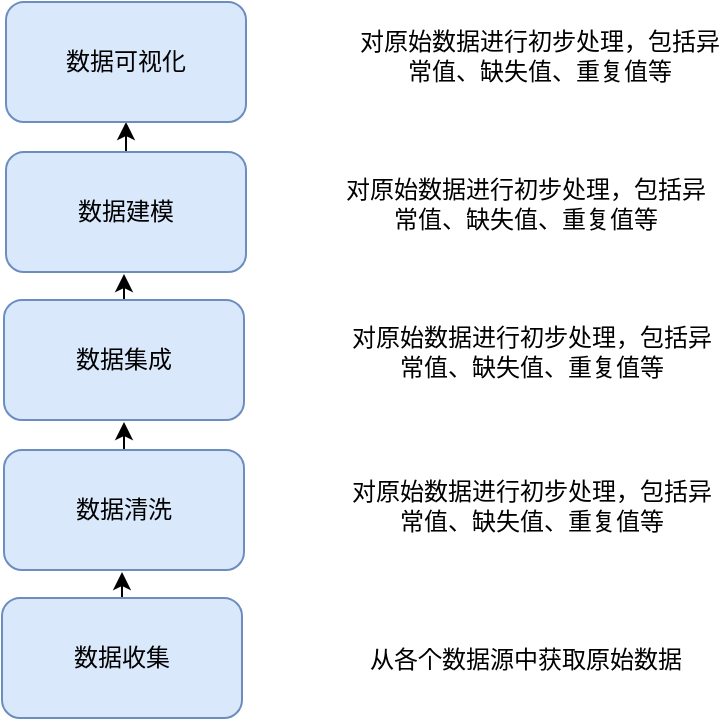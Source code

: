 <mxfile version="21.6.9" type="github" pages="4">
  <diagram id="zmx1VQAuATt32wcFkj91" name="BI流程">
    <mxGraphModel dx="851" dy="539" grid="0" gridSize="10" guides="1" tooltips="1" connect="1" arrows="1" fold="1" page="1" pageScale="1" pageWidth="827" pageHeight="1169" math="0" shadow="0">
      <root>
        <mxCell id="0" />
        <mxCell id="1" parent="0" />
        <mxCell id="rDVuCcIxZSyjFRRHxwcq-9" style="edgeStyle=orthogonalEdgeStyle;rounded=0;orthogonalLoop=1;jettySize=auto;html=1;exitX=0.5;exitY=0;exitDx=0;exitDy=0;" parent="1" source="rDVuCcIxZSyjFRRHxwcq-1" edge="1">
          <mxGeometry relative="1" as="geometry">
            <mxPoint x="236" y="363" as="targetPoint" />
          </mxGeometry>
        </mxCell>
        <mxCell id="rDVuCcIxZSyjFRRHxwcq-1" value="数据收集" style="rounded=1;whiteSpace=wrap;html=1;fillColor=#dae8fc;strokeColor=#6c8ebf;" parent="1" vertex="1">
          <mxGeometry x="176" y="376" width="120" height="60" as="geometry" />
        </mxCell>
        <mxCell id="rDVuCcIxZSyjFRRHxwcq-10" style="edgeStyle=orthogonalEdgeStyle;rounded=0;orthogonalLoop=1;jettySize=auto;html=1;exitX=0.5;exitY=0;exitDx=0;exitDy=0;" parent="1" source="rDVuCcIxZSyjFRRHxwcq-3" edge="1">
          <mxGeometry relative="1" as="geometry">
            <mxPoint x="237" y="288" as="targetPoint" />
          </mxGeometry>
        </mxCell>
        <mxCell id="rDVuCcIxZSyjFRRHxwcq-3" value="数据清洗" style="rounded=1;whiteSpace=wrap;html=1;fillColor=#dae8fc;strokeColor=#6c8ebf;" parent="1" vertex="1">
          <mxGeometry x="177" y="302" width="120" height="60" as="geometry" />
        </mxCell>
        <mxCell id="rDVuCcIxZSyjFRRHxwcq-11" style="edgeStyle=orthogonalEdgeStyle;rounded=0;orthogonalLoop=1;jettySize=auto;html=1;exitX=0.5;exitY=0;exitDx=0;exitDy=0;" parent="1" source="rDVuCcIxZSyjFRRHxwcq-4" edge="1">
          <mxGeometry relative="1" as="geometry">
            <mxPoint x="237" y="214" as="targetPoint" />
          </mxGeometry>
        </mxCell>
        <mxCell id="rDVuCcIxZSyjFRRHxwcq-4" value="数据集成" style="rounded=1;whiteSpace=wrap;html=1;fillColor=#dae8fc;strokeColor=#6c8ebf;" parent="1" vertex="1">
          <mxGeometry x="177" y="227" width="120" height="60" as="geometry" />
        </mxCell>
        <mxCell id="rDVuCcIxZSyjFRRHxwcq-12" style="edgeStyle=orthogonalEdgeStyle;rounded=0;orthogonalLoop=1;jettySize=auto;html=1;exitX=0.5;exitY=0;exitDx=0;exitDy=0;entryX=0.5;entryY=1;entryDx=0;entryDy=0;" parent="1" source="rDVuCcIxZSyjFRRHxwcq-5" target="rDVuCcIxZSyjFRRHxwcq-7" edge="1">
          <mxGeometry relative="1" as="geometry" />
        </mxCell>
        <mxCell id="rDVuCcIxZSyjFRRHxwcq-5" value="数据建模" style="rounded=1;whiteSpace=wrap;html=1;fillColor=#dae8fc;strokeColor=#6c8ebf;" parent="1" vertex="1">
          <mxGeometry x="178" y="153" width="120" height="60" as="geometry" />
        </mxCell>
        <mxCell id="rDVuCcIxZSyjFRRHxwcq-7" value="数据可视化" style="rounded=1;whiteSpace=wrap;html=1;fillColor=#dae8fc;strokeColor=#6c8ebf;" parent="1" vertex="1">
          <mxGeometry x="178" y="78" width="120" height="60" as="geometry" />
        </mxCell>
        <mxCell id="rDVuCcIxZSyjFRRHxwcq-13" value="从各个数据源中获取原始数据" style="text;html=1;strokeColor=none;fillColor=none;align=center;verticalAlign=middle;whiteSpace=wrap;rounded=0;" parent="1" vertex="1">
          <mxGeometry x="346" y="391" width="184" height="32" as="geometry" />
        </mxCell>
        <mxCell id="rDVuCcIxZSyjFRRHxwcq-14" value="对原始数据进行初步处理，包括异常值、缺失值、重复值等" style="text;html=1;strokeColor=none;fillColor=none;align=center;verticalAlign=middle;whiteSpace=wrap;rounded=0;" parent="1" vertex="1">
          <mxGeometry x="349" y="314" width="184" height="32" as="geometry" />
        </mxCell>
        <mxCell id="rDVuCcIxZSyjFRRHxwcq-15" value="对原始数据进行初步处理，包括异常值、缺失值、重复值等" style="text;html=1;strokeColor=none;fillColor=none;align=center;verticalAlign=middle;whiteSpace=wrap;rounded=0;" parent="1" vertex="1">
          <mxGeometry x="349" y="237" width="184" height="32" as="geometry" />
        </mxCell>
        <mxCell id="rDVuCcIxZSyjFRRHxwcq-16" value="对原始数据进行初步处理，包括异常值、缺失值、重复值等" style="text;html=1;strokeColor=none;fillColor=none;align=center;verticalAlign=middle;whiteSpace=wrap;rounded=0;" parent="1" vertex="1">
          <mxGeometry x="346" y="163" width="184" height="32" as="geometry" />
        </mxCell>
        <mxCell id="rDVuCcIxZSyjFRRHxwcq-17" value="对原始数据进行初步处理，包括异常值、缺失值、重复值等" style="text;html=1;strokeColor=none;fillColor=none;align=center;verticalAlign=middle;whiteSpace=wrap;rounded=0;" parent="1" vertex="1">
          <mxGeometry x="353" y="89" width="184" height="32" as="geometry" />
        </mxCell>
      </root>
    </mxGraphModel>
  </diagram>
  <diagram id="xNhlrNjg6j5mtNs9Z3YC" name="BI分层架构">
    <mxGraphModel dx="851" dy="539" grid="0" gridSize="10" guides="1" tooltips="1" connect="1" arrows="1" fold="1" page="1" pageScale="1" pageWidth="827" pageHeight="1169" math="0" shadow="0">
      <root>
        <mxCell id="0" />
        <mxCell id="1" parent="0" />
        <mxCell id="7d8zp5YQBv8TgM-_PzjD-3" value="" style="rounded=0;whiteSpace=wrap;html=1;" parent="1" vertex="1">
          <mxGeometry x="200" y="147" width="326" height="245" as="geometry" />
        </mxCell>
        <mxCell id="7d8zp5YQBv8TgM-_PzjD-25" value="" style="rounded=0;whiteSpace=wrap;html=1;fillColor=#dae8fc;strokeColor=#6c8ebf;" parent="1" vertex="1">
          <mxGeometry x="375" y="179" width="64" height="155" as="geometry" />
        </mxCell>
        <mxCell id="7d8zp5YQBv8TgM-_PzjD-24" style="edgeStyle=orthogonalEdgeStyle;rounded=0;orthogonalLoop=1;jettySize=auto;html=1;exitX=1;exitY=0.5;exitDx=0;exitDy=0;exitPerimeter=0;entryX=0.006;entryY=0.4;entryDx=0;entryDy=0;entryPerimeter=0;" parent="1" source="7d8zp5YQBv8TgM-_PzjD-1" target="7d8zp5YQBv8TgM-_PzjD-3" edge="1">
          <mxGeometry relative="1" as="geometry" />
        </mxCell>
        <mxCell id="7d8zp5YQBv8TgM-_PzjD-1" value="ERP" style="shape=cylinder3;whiteSpace=wrap;html=1;boundedLbl=1;backgroundOutline=1;size=15;fillColor=#dae8fc;strokeColor=#6c8ebf;" parent="1" vertex="1">
          <mxGeometry x="77" y="212" width="64" height="66" as="geometry" />
        </mxCell>
        <mxCell id="7d8zp5YQBv8TgM-_PzjD-7" style="edgeStyle=orthogonalEdgeStyle;rounded=0;orthogonalLoop=1;jettySize=auto;html=1;exitX=1;exitY=0.5;exitDx=0;exitDy=0;exitPerimeter=0;entryX=0.009;entryY=0.714;entryDx=0;entryDy=0;entryPerimeter=0;" parent="1" source="7d8zp5YQBv8TgM-_PzjD-2" target="7d8zp5YQBv8TgM-_PzjD-3" edge="1">
          <mxGeometry relative="1" as="geometry" />
        </mxCell>
        <mxCell id="7d8zp5YQBv8TgM-_PzjD-2" value="Other&lt;br&gt;..." style="shape=cylinder3;whiteSpace=wrap;html=1;boundedLbl=1;backgroundOutline=1;size=15;fillColor=#dae8fc;strokeColor=#6c8ebf;" parent="1" vertex="1">
          <mxGeometry x="77" y="289" width="64" height="66" as="geometry" />
        </mxCell>
        <mxCell id="7d8zp5YQBv8TgM-_PzjD-23" style="edgeStyle=orthogonalEdgeStyle;rounded=0;orthogonalLoop=1;jettySize=auto;html=1;exitX=1;exitY=0.5;exitDx=0;exitDy=0;entryX=0;entryY=0.5;entryDx=0;entryDy=0;" parent="1" source="7d8zp5YQBv8TgM-_PzjD-3" target="7d8zp5YQBv8TgM-_PzjD-17" edge="1">
          <mxGeometry relative="1" as="geometry" />
        </mxCell>
        <mxCell id="7d8zp5YQBv8TgM-_PzjD-4" value="DataWarehouse" style="text;html=1;strokeColor=none;fillColor=none;align=center;verticalAlign=middle;whiteSpace=wrap;rounded=0;" parent="1" vertex="1">
          <mxGeometry x="223" y="147" width="60" height="30" as="geometry" />
        </mxCell>
        <mxCell id="7d8zp5YQBv8TgM-_PzjD-15" style="edgeStyle=orthogonalEdgeStyle;rounded=0;orthogonalLoop=1;jettySize=auto;html=1;exitX=1;exitY=0.25;exitDx=0;exitDy=0;entryX=0.022;entryY=0.329;entryDx=0;entryDy=0;entryPerimeter=0;" parent="1" source="7d8zp5YQBv8TgM-_PzjD-5" target="7d8zp5YQBv8TgM-_PzjD-9" edge="1">
          <mxGeometry relative="1" as="geometry" />
        </mxCell>
        <mxCell id="7d8zp5YQBv8TgM-_PzjD-16" style="edgeStyle=orthogonalEdgeStyle;rounded=0;orthogonalLoop=1;jettySize=auto;html=1;exitX=1;exitY=0.75;exitDx=0;exitDy=0;" parent="1" source="7d8zp5YQBv8TgM-_PzjD-5" target="7d8zp5YQBv8TgM-_PzjD-8" edge="1">
          <mxGeometry relative="1" as="geometry" />
        </mxCell>
        <mxCell id="7d8zp5YQBv8TgM-_PzjD-5" value="ODS" style="rounded=0;whiteSpace=wrap;html=1;fillColor=#dae8fc;strokeColor=#6c8ebf;" parent="1" vertex="1">
          <mxGeometry x="220" y="179" width="42" height="202" as="geometry" />
        </mxCell>
        <mxCell id="7d8zp5YQBv8TgM-_PzjD-8" value="DIM" style="rounded=0;whiteSpace=wrap;html=1;fillColor=#dae8fc;strokeColor=#6c8ebf;" parent="1" vertex="1">
          <mxGeometry x="299" y="347" width="141" height="32" as="geometry" />
        </mxCell>
        <mxCell id="7d8zp5YQBv8TgM-_PzjD-9" value="" style="rounded=0;whiteSpace=wrap;html=1;fillColor=#dae8fc;strokeColor=#6c8ebf;" parent="1" vertex="1">
          <mxGeometry x="301" y="179" width="64" height="155" as="geometry" />
        </mxCell>
        <mxCell id="7d8zp5YQBv8TgM-_PzjD-10" value="Subject1" style="rounded=1;whiteSpace=wrap;html=1;fillColor=#d5e8d4;strokeColor=#82b366;" parent="1" vertex="1">
          <mxGeometry x="326" y="201" width="84" height="29" as="geometry" />
        </mxCell>
        <mxCell id="7d8zp5YQBv8TgM-_PzjD-11" value="Subject2" style="rounded=1;whiteSpace=wrap;html=1;fillColor=#d5e8d4;strokeColor=#82b366;" parent="1" vertex="1">
          <mxGeometry x="326" y="244" width="84" height="29" as="geometry" />
        </mxCell>
        <mxCell id="7d8zp5YQBv8TgM-_PzjD-12" value="SubjectN" style="rounded=1;whiteSpace=wrap;html=1;fillColor=#d5e8d4;strokeColor=#82b366;" parent="1" vertex="1">
          <mxGeometry x="326" y="287" width="84" height="29" as="geometry" />
        </mxCell>
        <mxCell id="7d8zp5YQBv8TgM-_PzjD-13" value="ADS" style="rounded=0;whiteSpace=wrap;html=1;fillColor=#dae8fc;strokeColor=#6c8ebf;" parent="1" vertex="1">
          <mxGeometry x="463" y="177" width="42" height="202" as="geometry" />
        </mxCell>
        <mxCell id="7d8zp5YQBv8TgM-_PzjD-17" value="" style="rounded=0;whiteSpace=wrap;html=1;" parent="1" vertex="1">
          <mxGeometry x="587" y="148" width="120" height="244" as="geometry" />
        </mxCell>
        <mxCell id="7d8zp5YQBv8TgM-_PzjD-18" value="BI" style="text;html=1;strokeColor=none;fillColor=none;align=center;verticalAlign=middle;whiteSpace=wrap;rounded=0;" parent="1" vertex="1">
          <mxGeometry x="586" y="152" width="60" height="30" as="geometry" />
        </mxCell>
        <mxCell id="7d8zp5YQBv8TgM-_PzjD-19" value="Chart" style="rounded=1;whiteSpace=wrap;html=1;fillColor=#dae8fc;strokeColor=#6c8ebf;" parent="1" vertex="1">
          <mxGeometry x="605" y="301" width="84" height="29" as="geometry" />
        </mxCell>
        <mxCell id="7d8zp5YQBv8TgM-_PzjD-20" value="Report" style="rounded=1;whiteSpace=wrap;html=1;fillColor=#dae8fc;strokeColor=#6c8ebf;" parent="1" vertex="1">
          <mxGeometry x="605" y="209" width="84" height="29" as="geometry" />
        </mxCell>
        <mxCell id="7d8zp5YQBv8TgM-_PzjD-22" value="Ad-hoc" style="rounded=1;whiteSpace=wrap;html=1;fillColor=#dae8fc;strokeColor=#6c8ebf;" parent="1" vertex="1">
          <mxGeometry x="605" y="255" width="84" height="29" as="geometry" />
        </mxCell>
        <mxCell id="7d8zp5YQBv8TgM-_PzjD-26" value="DWD" style="text;html=1;strokeColor=none;fillColor=none;align=center;verticalAlign=middle;whiteSpace=wrap;rounded=0;" parent="1" vertex="1">
          <mxGeometry x="290" y="177" width="60" height="30" as="geometry" />
        </mxCell>
        <mxCell id="7d8zp5YQBv8TgM-_PzjD-27" value="DWS" style="text;html=1;strokeColor=none;fillColor=none;align=center;verticalAlign=middle;whiteSpace=wrap;rounded=0;" parent="1" vertex="1">
          <mxGeometry x="363" y="175" width="60" height="30" as="geometry" />
        </mxCell>
      </root>
    </mxGraphModel>
  </diagram>
  <diagram name="第 1 页" id="iIqfqn4ksaIbMHNYcGh0">
    <mxGraphModel dx="851" dy="539" grid="0" gridSize="10" guides="1" tooltips="1" connect="1" arrows="1" fold="1" page="1" pageScale="1" pageWidth="827" pageHeight="1169" math="0" shadow="0">
      <root>
        <mxCell id="0" />
        <mxCell id="1" parent="0" />
        <mxCell id="adp_0FxRY_1nzXE_eq1g-4" style="edgeStyle=orthogonalEdgeStyle;rounded=0;orthogonalLoop=1;jettySize=auto;html=1;exitX=0.5;exitY=0;exitDx=0;exitDy=0;exitPerimeter=0;entryX=0.5;entryY=1;entryDx=0;entryDy=0;" parent="1" source="adp_0FxRY_1nzXE_eq1g-2" target="adp_0FxRY_1nzXE_eq1g-3" edge="1">
          <mxGeometry relative="1" as="geometry" />
        </mxCell>
        <mxCell id="adp_0FxRY_1nzXE_eq1g-2" value="databricks" style="shape=cylinder3;whiteSpace=wrap;html=1;boundedLbl=1;backgroundOutline=1;size=15;fillColor=#d5e8d4;strokeColor=#82b366;" parent="1" vertex="1">
          <mxGeometry x="250" y="280" width="120" height="60" as="geometry" />
        </mxCell>
        <mxCell id="adp_0FxRY_1nzXE_eq1g-3" value="GuanYuan BI" style="rounded=1;whiteSpace=wrap;html=1;fillColor=#f5f5f5;fontColor=#333333;strokeColor=#666666;" parent="1" vertex="1">
          <mxGeometry x="250" y="190" width="120" height="60" as="geometry" />
        </mxCell>
        <mxCell id="adp_0FxRY_1nzXE_eq1g-6" value="" style="edgeStyle=orthogonalEdgeStyle;rounded=0;orthogonalLoop=1;jettySize=auto;html=1;" parent="1" source="adp_0FxRY_1nzXE_eq1g-7" target="adp_0FxRY_1nzXE_eq1g-3" edge="1">
          <mxGeometry relative="1" as="geometry">
            <mxPoint x="325" y="120" as="sourcePoint" />
          </mxGeometry>
        </mxCell>
        <mxCell id="adp_0FxRY_1nzXE_eq1g-7" value="Browser" style="dashed=0;outlineConnect=0;html=1;align=center;labelPosition=center;verticalLabelPosition=bottom;verticalAlign=top;shape=mxgraph.webicons.chrome;gradientColor=#DFDEDE" parent="1" vertex="1">
          <mxGeometry x="570" y="190" width="60" height="60" as="geometry" />
        </mxCell>
        <mxCell id="adp_0FxRY_1nzXE_eq1g-11" style="edgeStyle=orthogonalEdgeStyle;rounded=0;orthogonalLoop=1;jettySize=auto;html=1;exitX=0.5;exitY=0;exitDx=0;exitDy=0;exitPerimeter=0;entryX=0.5;entryY=1;entryDx=0;entryDy=0;entryPerimeter=0;" parent="1" source="adp_0FxRY_1nzXE_eq1g-8" target="adp_0FxRY_1nzXE_eq1g-2" edge="1">
          <mxGeometry relative="1" as="geometry" />
        </mxCell>
        <mxCell id="adp_0FxRY_1nzXE_eq1g-8" value="db1" style="shape=cylinder3;whiteSpace=wrap;html=1;boundedLbl=1;backgroundOutline=1;size=15;fillColor=#dae8fc;strokeColor=#6c8ebf;" parent="1" vertex="1">
          <mxGeometry x="160" y="400" width="60" height="80" as="geometry" />
        </mxCell>
        <mxCell id="adp_0FxRY_1nzXE_eq1g-17" style="edgeStyle=orthogonalEdgeStyle;rounded=0;orthogonalLoop=1;jettySize=auto;html=1;exitX=0.5;exitY=0;exitDx=0;exitDy=0;exitPerimeter=0;entryX=0.5;entryY=1;entryDx=0;entryDy=0;entryPerimeter=0;" parent="1" source="adp_0FxRY_1nzXE_eq1g-9" target="adp_0FxRY_1nzXE_eq1g-2" edge="1">
          <mxGeometry relative="1" as="geometry" />
        </mxCell>
        <mxCell id="adp_0FxRY_1nzXE_eq1g-9" value="db2" style="shape=cylinder3;whiteSpace=wrap;html=1;boundedLbl=1;backgroundOutline=1;size=15;fillColor=#dae8fc;strokeColor=#6c8ebf;" parent="1" vertex="1">
          <mxGeometry x="280" y="400" width="60" height="80" as="geometry" />
        </mxCell>
        <mxCell id="adp_0FxRY_1nzXE_eq1g-16" style="edgeStyle=orthogonalEdgeStyle;rounded=0;orthogonalLoop=1;jettySize=auto;html=1;exitX=0.5;exitY=0;exitDx=0;exitDy=0;exitPerimeter=0;entryX=0.5;entryY=1;entryDx=0;entryDy=0;entryPerimeter=0;" parent="1" source="adp_0FxRY_1nzXE_eq1g-10" target="adp_0FxRY_1nzXE_eq1g-2" edge="1">
          <mxGeometry relative="1" as="geometry" />
        </mxCell>
        <mxCell id="adp_0FxRY_1nzXE_eq1g-10" value="db..." style="shape=cylinder3;whiteSpace=wrap;html=1;boundedLbl=1;backgroundOutline=1;size=15;fillColor=#dae8fc;strokeColor=#6c8ebf;" parent="1" vertex="1">
          <mxGeometry x="400" y="400" width="60" height="80" as="geometry" />
        </mxCell>
      </root>
    </mxGraphModel>
  </diagram>
  <diagram id="da_24i-EKpBw-iVq5bJg" name="第 3 页">
    <mxGraphModel dx="851" dy="539" grid="0" gridSize="10" guides="1" tooltips="1" connect="1" arrows="1" fold="1" page="1" pageScale="1" pageWidth="827" pageHeight="1169" math="0" shadow="0">
      <root>
        <mxCell id="0" />
        <mxCell id="1" parent="0" />
        <mxCell id="J4y-noNFShpgU4IHrHmP-4" value="" style="rounded=0;whiteSpace=wrap;html=1;dashed=1;fillColor=none;" parent="1" vertex="1">
          <mxGeometry x="82" y="294" width="382" height="68" as="geometry" />
        </mxCell>
        <mxCell id="J4y-noNFShpgU4IHrHmP-7" value="" style="rounded=0;whiteSpace=wrap;html=1;dashed=1;fillColor=none;" parent="1" vertex="1">
          <mxGeometry x="83" y="116" width="381" height="176" as="geometry" />
        </mxCell>
        <mxCell id="J4y-noNFShpgU4IHrHmP-1" value="Business Data" style="rounded=1;whiteSpace=wrap;html=1;fillColor=#dae8fc;strokeColor=#6c8ebf;" parent="1" vertex="1">
          <mxGeometry x="193" y="304" width="120" height="45" as="geometry" />
        </mxCell>
        <mxCell id="J4y-noNFShpgU4IHrHmP-3" value="Business Data 2" style="rounded=1;whiteSpace=wrap;html=1;fillColor=#dae8fc;strokeColor=#6c8ebf;" parent="1" vertex="1">
          <mxGeometry x="326" y="305" width="120" height="45" as="geometry" />
        </mxCell>
        <mxCell id="J4y-noNFShpgU4IHrHmP-5" value="ODS" style="rounded=1;whiteSpace=wrap;html=1;fillColor=#dae8fc;strokeColor=#6c8ebf;" parent="1" vertex="1">
          <mxGeometry x="195" y="232" width="249" height="45" as="geometry" />
        </mxCell>
        <mxCell id="J4y-noNFShpgU4IHrHmP-6" value="EDW" style="rounded=1;whiteSpace=wrap;html=1;fillColor=#dae8fc;strokeColor=#6c8ebf;" parent="1" vertex="1">
          <mxGeometry x="195" y="178" width="247" height="48" as="geometry" />
        </mxCell>
        <mxCell id="J4y-noNFShpgU4IHrHmP-9" value="DM" style="rounded=1;whiteSpace=wrap;html=1;fillColor=#dae8fc;strokeColor=#6c8ebf;" parent="1" vertex="1">
          <mxGeometry x="196" y="128" width="247" height="41" as="geometry" />
        </mxCell>
        <mxCell id="J4y-noNFShpgU4IHrHmP-10" value="" style="rounded=0;whiteSpace=wrap;html=1;dashed=1;fillColor=none;" parent="1" vertex="1">
          <mxGeometry x="85" y="49" width="379" height="63" as="geometry" />
        </mxCell>
        <mxCell id="J4y-noNFShpgU4IHrHmP-11" value="Reports" style="rounded=1;whiteSpace=wrap;html=1;fillColor=#dae8fc;strokeColor=#6c8ebf;" parent="1" vertex="1">
          <mxGeometry x="195" y="60" width="113" height="41" as="geometry" />
        </mxCell>
        <mxCell id="J4y-noNFShpgU4IHrHmP-12" value="AD-hoc" style="rounded=1;whiteSpace=wrap;html=1;fillColor=#dae8fc;strokeColor=#6c8ebf;" parent="1" vertex="1">
          <mxGeometry x="326" y="60" width="113" height="41" as="geometry" />
        </mxCell>
        <mxCell id="J4y-noNFShpgU4IHrHmP-14" value="Data Source" style="text;html=1;strokeColor=none;fillColor=none;align=center;verticalAlign=middle;whiteSpace=wrap;rounded=0;" parent="1" vertex="1">
          <mxGeometry x="88" y="315" width="60" height="30" as="geometry" />
        </mxCell>
        <mxCell id="J4y-noNFShpgU4IHrHmP-15" value="Data Warehouse" style="text;html=1;strokeColor=none;fillColor=none;align=center;verticalAlign=middle;whiteSpace=wrap;rounded=0;" parent="1" vertex="1">
          <mxGeometry x="93" y="193" width="60" height="30" as="geometry" />
        </mxCell>
        <mxCell id="J4y-noNFShpgU4IHrHmP-17" value="Data&amp;nbsp;&lt;br&gt;Visualization" style="text;html=1;strokeColor=none;fillColor=none;align=center;verticalAlign=middle;whiteSpace=wrap;rounded=0;" parent="1" vertex="1">
          <mxGeometry x="91" y="72" width="62" height="29" as="geometry" />
        </mxCell>
      </root>
    </mxGraphModel>
  </diagram>
</mxfile>
